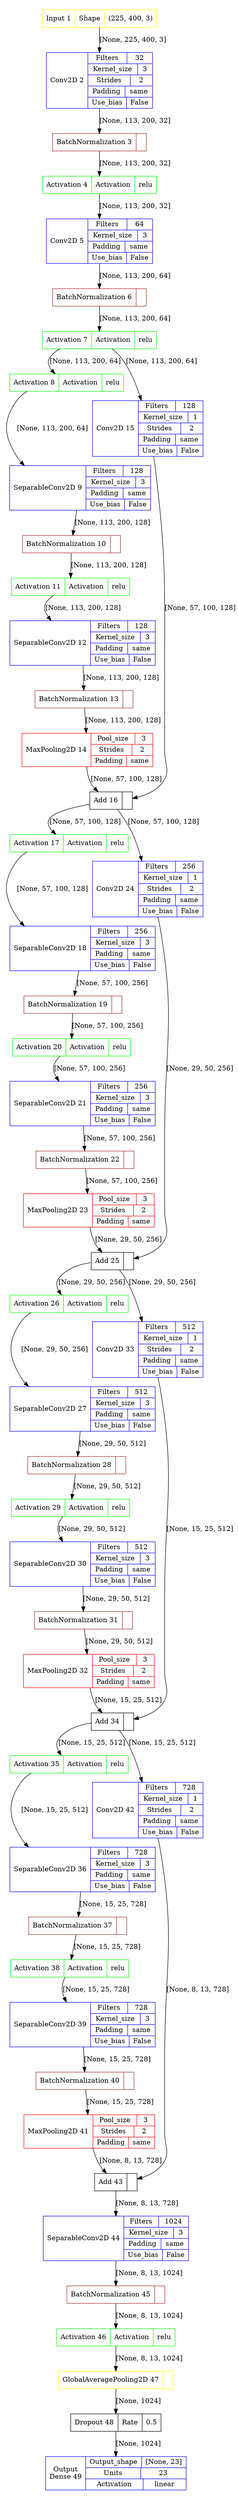 digraph Main {
	subgraph cluster_50 {
		graph [fillcolor=white peripheries=0 style=filled]
		1 [label="{{Input 1|{{Shape|(225, 400, 3)}}}}" color=yellow fillcolor=white shape=record style=filled]
		1 -> 2 [label="[None, 225, 400, 3]"]
		2 [label="{{Conv2D 2|{{Filters|32} | {Kernel_size|3} | {Strides|2} | {Padding|same} | {Use_bias|False}}}}" color=blue fillcolor=white shape=record style=filled]
		2 -> 3 [label="[None, 113, 200, 32]"]
		3 [label="{{BatchNormalization 3|{}}}" color=brown fillcolor=white shape=record style=filled]
		3 -> 4 [label="[None, 113, 200, 32]"]
		4 [label="{{Activation 4|{{Activation|relu}}}}" color=green fillcolor=white shape=record style=filled]
		4 -> 5 [label="[None, 113, 200, 32]"]
		5 [label="{{Conv2D 5|{{Filters|64} | {Kernel_size|3} | {Padding|same} | {Use_bias|False}}}}" color=blue fillcolor=white shape=record style=filled]
		5 -> 6 [label="[None, 113, 200, 64]"]
		6 [label="{{BatchNormalization 6|{}}}" color=brown fillcolor=white shape=record style=filled]
		6 -> 7 [label="[None, 113, 200, 64]"]
		7 [label="{{Activation 7|{{Activation|relu}}}}" color=green fillcolor=white shape=record style=filled]
		7 -> 8 [label="[None, 113, 200, 64]"]
		7 -> 15 [label="[None, 113, 200, 64]"]
		8 [label="{{Activation 8|{{Activation|relu}}}}" color=green fillcolor=white shape=record style=filled]
		8 -> 9 [label="[None, 113, 200, 64]"]
		9 [label="{{SeparableConv2D 9|{{Filters|128} | {Kernel_size|3} | {Padding|same} | {Use_bias|False}}}}" color=blue fillcolor=white shape=record style=filled]
		9 -> 10 [label="[None, 113, 200, 128]"]
		10 [label="{{BatchNormalization 10|{}}}" color=brown fillcolor=white shape=record style=filled]
		10 -> 11 [label="[None, 113, 200, 128]"]
		11 [label="{{Activation 11|{{Activation|relu}}}}" color=green fillcolor=white shape=record style=filled]
		11 -> 12 [label="[None, 113, 200, 128]"]
		12 [label="{{SeparableConv2D 12|{{Filters|128} | {Kernel_size|3} | {Padding|same} | {Use_bias|False}}}}" color=blue fillcolor=white shape=record style=filled]
		12 -> 13 [label="[None, 113, 200, 128]"]
		13 [label="{{BatchNormalization 13|{}}}" color=brown fillcolor=white shape=record style=filled]
		13 -> 14 [label="[None, 113, 200, 128]"]
		14 [label="{{MaxPooling2D 14|{{Pool_size|3} | {Strides|2} | {Padding|same}}}}" color=red fillcolor=white shape=record style=filled]
		14 -> 16 [label="[None, 57, 100, 128]"]
		15 [label="{{Conv2D 15|{{Filters|128} | {Kernel_size|1} | {Strides|2} | {Padding|same} | {Use_bias|False}}}}" color=blue fillcolor=white shape=record style=filled]
		15 -> 16 [label="[None, 57, 100, 128]"]
		16 [label="{{Add 16|}}" color=black fillcolor=white shape=record style=filled]
		16 -> 17 [label="[None, 57, 100, 128]"]
		16 -> 24 [label="[None, 57, 100, 128]"]
		17 [label="{{Activation 17|{{Activation|relu}}}}" color=green fillcolor=white shape=record style=filled]
		17 -> 18 [label="[None, 57, 100, 128]"]
		18 [label="{{SeparableConv2D 18|{{Filters|256} | {Kernel_size|3} | {Padding|same} | {Use_bias|False}}}}" color=blue fillcolor=white shape=record style=filled]
		18 -> 19 [label="[None, 57, 100, 256]"]
		19 [label="{{BatchNormalization 19|{}}}" color=brown fillcolor=white shape=record style=filled]
		19 -> 20 [label="[None, 57, 100, 256]"]
		20 [label="{{Activation 20|{{Activation|relu}}}}" color=green fillcolor=white shape=record style=filled]
		20 -> 21 [label="[None, 57, 100, 256]"]
		21 [label="{{SeparableConv2D 21|{{Filters|256} | {Kernel_size|3} | {Padding|same} | {Use_bias|False}}}}" color=blue fillcolor=white shape=record style=filled]
		21 -> 22 [label="[None, 57, 100, 256]"]
		22 [label="{{BatchNormalization 22|{}}}" color=brown fillcolor=white shape=record style=filled]
		22 -> 23 [label="[None, 57, 100, 256]"]
		23 [label="{{MaxPooling2D 23|{{Pool_size|3} | {Strides|2} | {Padding|same}}}}" color=red fillcolor=white shape=record style=filled]
		23 -> 25 [label="[None, 29, 50, 256]"]
		24 [label="{{Conv2D 24|{{Filters|256} | {Kernel_size|1} | {Strides|2} | {Padding|same} | {Use_bias|False}}}}" color=blue fillcolor=white shape=record style=filled]
		24 -> 25 [label="[None, 29, 50, 256]"]
		25 [label="{{Add 25|}}" color=black fillcolor=white shape=record style=filled]
		25 -> 26 [label="[None, 29, 50, 256]"]
		25 -> 33 [label="[None, 29, 50, 256]"]
		26 [label="{{Activation 26|{{Activation|relu}}}}" color=green fillcolor=white shape=record style=filled]
		26 -> 27 [label="[None, 29, 50, 256]"]
		27 [label="{{SeparableConv2D 27|{{Filters|512} | {Kernel_size|3} | {Padding|same} | {Use_bias|False}}}}" color=blue fillcolor=white shape=record style=filled]
		27 -> 28 [label="[None, 29, 50, 512]"]
		28 [label="{{BatchNormalization 28|{}}}" color=brown fillcolor=white shape=record style=filled]
		28 -> 29 [label="[None, 29, 50, 512]"]
		29 [label="{{Activation 29|{{Activation|relu}}}}" color=green fillcolor=white shape=record style=filled]
		29 -> 30 [label="[None, 29, 50, 512]"]
		30 [label="{{SeparableConv2D 30|{{Filters|512} | {Kernel_size|3} | {Padding|same} | {Use_bias|False}}}}" color=blue fillcolor=white shape=record style=filled]
		30 -> 31 [label="[None, 29, 50, 512]"]
		31 [label="{{BatchNormalization 31|{}}}" color=brown fillcolor=white shape=record style=filled]
		31 -> 32 [label="[None, 29, 50, 512]"]
		32 [label="{{MaxPooling2D 32|{{Pool_size|3} | {Strides|2} | {Padding|same}}}}" color=red fillcolor=white shape=record style=filled]
		32 -> 34 [label="[None, 15, 25, 512]"]
		33 [label="{{Conv2D 33|{{Filters|512} | {Kernel_size|1} | {Strides|2} | {Padding|same} | {Use_bias|False}}}}" color=blue fillcolor=white shape=record style=filled]
		33 -> 34 [label="[None, 15, 25, 512]"]
		34 [label="{{Add 34|}}" color=black fillcolor=white shape=record style=filled]
		34 -> 35 [label="[None, 15, 25, 512]"]
		34 -> 42 [label="[None, 15, 25, 512]"]
		35 [label="{{Activation 35|{{Activation|relu}}}}" color=green fillcolor=white shape=record style=filled]
		35 -> 36 [label="[None, 15, 25, 512]"]
		36 [label="{{SeparableConv2D 36|{{Filters|728} | {Kernel_size|3} | {Padding|same} | {Use_bias|False}}}}" color=blue fillcolor=white shape=record style=filled]
		36 -> 37 [label="[None, 15, 25, 728]"]
		37 [label="{{BatchNormalization 37|{}}}" color=brown fillcolor=white shape=record style=filled]
		37 -> 38 [label="[None, 15, 25, 728]"]
		38 [label="{{Activation 38|{{Activation|relu}}}}" color=green fillcolor=white shape=record style=filled]
		38 -> 39 [label="[None, 15, 25, 728]"]
		39 [label="{{SeparableConv2D 39|{{Filters|728} | {Kernel_size|3} | {Padding|same} | {Use_bias|False}}}}" color=blue fillcolor=white shape=record style=filled]
		39 -> 40 [label="[None, 15, 25, 728]"]
		40 [label="{{BatchNormalization 40|{}}}" color=brown fillcolor=white shape=record style=filled]
		40 -> 41 [label="[None, 15, 25, 728]"]
		41 [label="{{MaxPooling2D 41|{{Pool_size|3} | {Strides|2} | {Padding|same}}}}" color=red fillcolor=white shape=record style=filled]
		41 -> 43 [label="[None, 8, 13, 728]"]
		42 [label="{{Conv2D 42|{{Filters|728} | {Kernel_size|1} | {Strides|2} | {Padding|same} | {Use_bias|False}}}}" color=blue fillcolor=white shape=record style=filled]
		42 -> 43 [label="[None, 8, 13, 728]"]
		43 [label="{{Add 43|}}" color=black fillcolor=white shape=record style=filled]
		43 -> 44 [label="[None, 8, 13, 728]"]
		44 [label="{{SeparableConv2D 44|{{Filters|1024} | {Kernel_size|3} | {Padding|same} | {Use_bias|False}}}}" color=blue fillcolor=white shape=record style=filled]
		44 -> 45 [label="[None, 8, 13, 1024]"]
		45 [label="{{BatchNormalization 45|{}}}" color=brown fillcolor=white shape=record style=filled]
		45 -> 46 [label="[None, 8, 13, 1024]"]
		46 [label="{{Activation 46|{{Activation|relu}}}}" color=green fillcolor=white shape=record style=filled]
		46 -> 47 [label="[None, 8, 13, 1024]"]
		47 [label="{{GlobalAveragePooling2D 47|{}}}" color=yellow fillcolor=white shape=record style=filled]
		47 -> 48 [label="[None, 1024]"]
		48 [label="{{Dropout 48|{{Rate|0.5}}}}" color=black fillcolor=white shape=record style=filled]
		48 -> 49 [label="[None, 1024]"]
		49 [label="{{Output\nDense 49|{{Output_shape|[None, 23]}|{Units|23} | {Activation|linear}}}}" color=blue fillcolor=white shape=record style=filled]
	}
}
